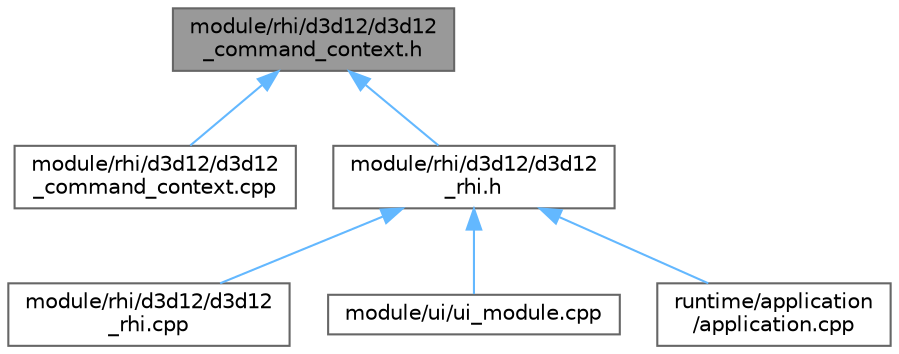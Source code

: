 digraph "module/rhi/d3d12/d3d12_command_context.h"
{
 // LATEX_PDF_SIZE
  bgcolor="transparent";
  edge [fontname=Helvetica,fontsize=10,labelfontname=Helvetica,labelfontsize=10];
  node [fontname=Helvetica,fontsize=10,shape=box,height=0.2,width=0.4];
  Node1 [id="Node000001",label="module/rhi/d3d12/d3d12\l_command_context.h",height=0.2,width=0.4,color="gray40", fillcolor="grey60", style="filled", fontcolor="black",tooltip=" "];
  Node1 -> Node2 [id="edge6_Node000001_Node000002",dir="back",color="steelblue1",style="solid",tooltip=" "];
  Node2 [id="Node000002",label="module/rhi/d3d12/d3d12\l_command_context.cpp",height=0.2,width=0.4,color="grey40", fillcolor="white", style="filled",URL="$d3d12__command__context_8cpp.html",tooltip=" "];
  Node1 -> Node3 [id="edge7_Node000001_Node000003",dir="back",color="steelblue1",style="solid",tooltip=" "];
  Node3 [id="Node000003",label="module/rhi/d3d12/d3d12\l_rhi.h",height=0.2,width=0.4,color="grey40", fillcolor="white", style="filled",URL="$d3d12__rhi_8h.html",tooltip=" "];
  Node3 -> Node4 [id="edge8_Node000003_Node000004",dir="back",color="steelblue1",style="solid",tooltip=" "];
  Node4 [id="Node000004",label="module/rhi/d3d12/d3d12\l_rhi.cpp",height=0.2,width=0.4,color="grey40", fillcolor="white", style="filled",URL="$d3d12__rhi_8cpp.html",tooltip=" "];
  Node3 -> Node5 [id="edge9_Node000003_Node000005",dir="back",color="steelblue1",style="solid",tooltip=" "];
  Node5 [id="Node000005",label="module/ui/ui_module.cpp",height=0.2,width=0.4,color="grey40", fillcolor="white", style="filled",URL="$ui__module_8cpp.html",tooltip=" "];
  Node3 -> Node6 [id="edge10_Node000003_Node000006",dir="back",color="steelblue1",style="solid",tooltip=" "];
  Node6 [id="Node000006",label="runtime/application\l/application.cpp",height=0.2,width=0.4,color="grey40", fillcolor="white", style="filled",URL="$application_8cpp.html",tooltip=" "];
}
